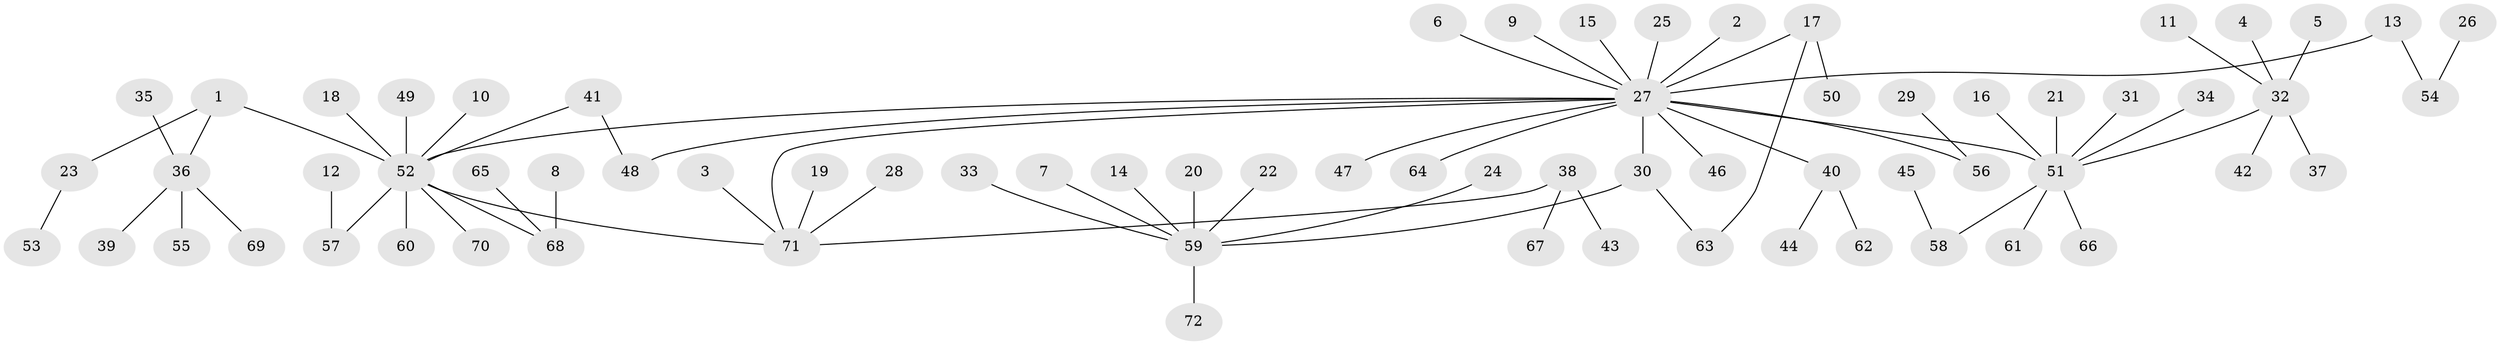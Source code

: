 // original degree distribution, {19: 0.007142857142857143, 8: 0.014285714285714285, 11: 0.007142857142857143, 2: 0.19285714285714287, 13: 0.007142857142857143, 4: 0.05, 1: 0.6285714285714286, 3: 0.05714285714285714, 10: 0.007142857142857143, 6: 0.007142857142857143, 5: 0.02142857142857143}
// Generated by graph-tools (version 1.1) at 2025/01/03/09/25 03:01:50]
// undirected, 72 vertices, 74 edges
graph export_dot {
graph [start="1"]
  node [color=gray90,style=filled];
  1;
  2;
  3;
  4;
  5;
  6;
  7;
  8;
  9;
  10;
  11;
  12;
  13;
  14;
  15;
  16;
  17;
  18;
  19;
  20;
  21;
  22;
  23;
  24;
  25;
  26;
  27;
  28;
  29;
  30;
  31;
  32;
  33;
  34;
  35;
  36;
  37;
  38;
  39;
  40;
  41;
  42;
  43;
  44;
  45;
  46;
  47;
  48;
  49;
  50;
  51;
  52;
  53;
  54;
  55;
  56;
  57;
  58;
  59;
  60;
  61;
  62;
  63;
  64;
  65;
  66;
  67;
  68;
  69;
  70;
  71;
  72;
  1 -- 23 [weight=1.0];
  1 -- 36 [weight=1.0];
  1 -- 52 [weight=1.0];
  2 -- 27 [weight=1.0];
  3 -- 71 [weight=1.0];
  4 -- 32 [weight=1.0];
  5 -- 32 [weight=1.0];
  6 -- 27 [weight=1.0];
  7 -- 59 [weight=1.0];
  8 -- 68 [weight=1.0];
  9 -- 27 [weight=1.0];
  10 -- 52 [weight=1.0];
  11 -- 32 [weight=1.0];
  12 -- 57 [weight=1.0];
  13 -- 27 [weight=1.0];
  13 -- 54 [weight=1.0];
  14 -- 59 [weight=1.0];
  15 -- 27 [weight=1.0];
  16 -- 51 [weight=1.0];
  17 -- 27 [weight=1.0];
  17 -- 50 [weight=1.0];
  17 -- 63 [weight=1.0];
  18 -- 52 [weight=1.0];
  19 -- 71 [weight=1.0];
  20 -- 59 [weight=1.0];
  21 -- 51 [weight=1.0];
  22 -- 59 [weight=1.0];
  23 -- 53 [weight=1.0];
  24 -- 59 [weight=1.0];
  25 -- 27 [weight=1.0];
  26 -- 54 [weight=1.0];
  27 -- 30 [weight=1.0];
  27 -- 40 [weight=1.0];
  27 -- 46 [weight=1.0];
  27 -- 47 [weight=1.0];
  27 -- 48 [weight=1.0];
  27 -- 51 [weight=1.0];
  27 -- 52 [weight=1.0];
  27 -- 56 [weight=1.0];
  27 -- 64 [weight=1.0];
  27 -- 71 [weight=1.0];
  28 -- 71 [weight=1.0];
  29 -- 56 [weight=1.0];
  30 -- 59 [weight=1.0];
  30 -- 63 [weight=1.0];
  31 -- 51 [weight=1.0];
  32 -- 37 [weight=1.0];
  32 -- 42 [weight=1.0];
  32 -- 51 [weight=1.0];
  33 -- 59 [weight=1.0];
  34 -- 51 [weight=1.0];
  35 -- 36 [weight=1.0];
  36 -- 39 [weight=1.0];
  36 -- 55 [weight=1.0];
  36 -- 69 [weight=1.0];
  38 -- 43 [weight=1.0];
  38 -- 67 [weight=1.0];
  38 -- 71 [weight=1.0];
  40 -- 44 [weight=1.0];
  40 -- 62 [weight=1.0];
  41 -- 48 [weight=1.0];
  41 -- 52 [weight=1.0];
  45 -- 58 [weight=1.0];
  49 -- 52 [weight=1.0];
  51 -- 58 [weight=1.0];
  51 -- 61 [weight=1.0];
  51 -- 66 [weight=1.0];
  52 -- 57 [weight=1.0];
  52 -- 60 [weight=1.0];
  52 -- 68 [weight=1.0];
  52 -- 70 [weight=1.0];
  52 -- 71 [weight=1.0];
  59 -- 72 [weight=1.0];
  65 -- 68 [weight=1.0];
}
